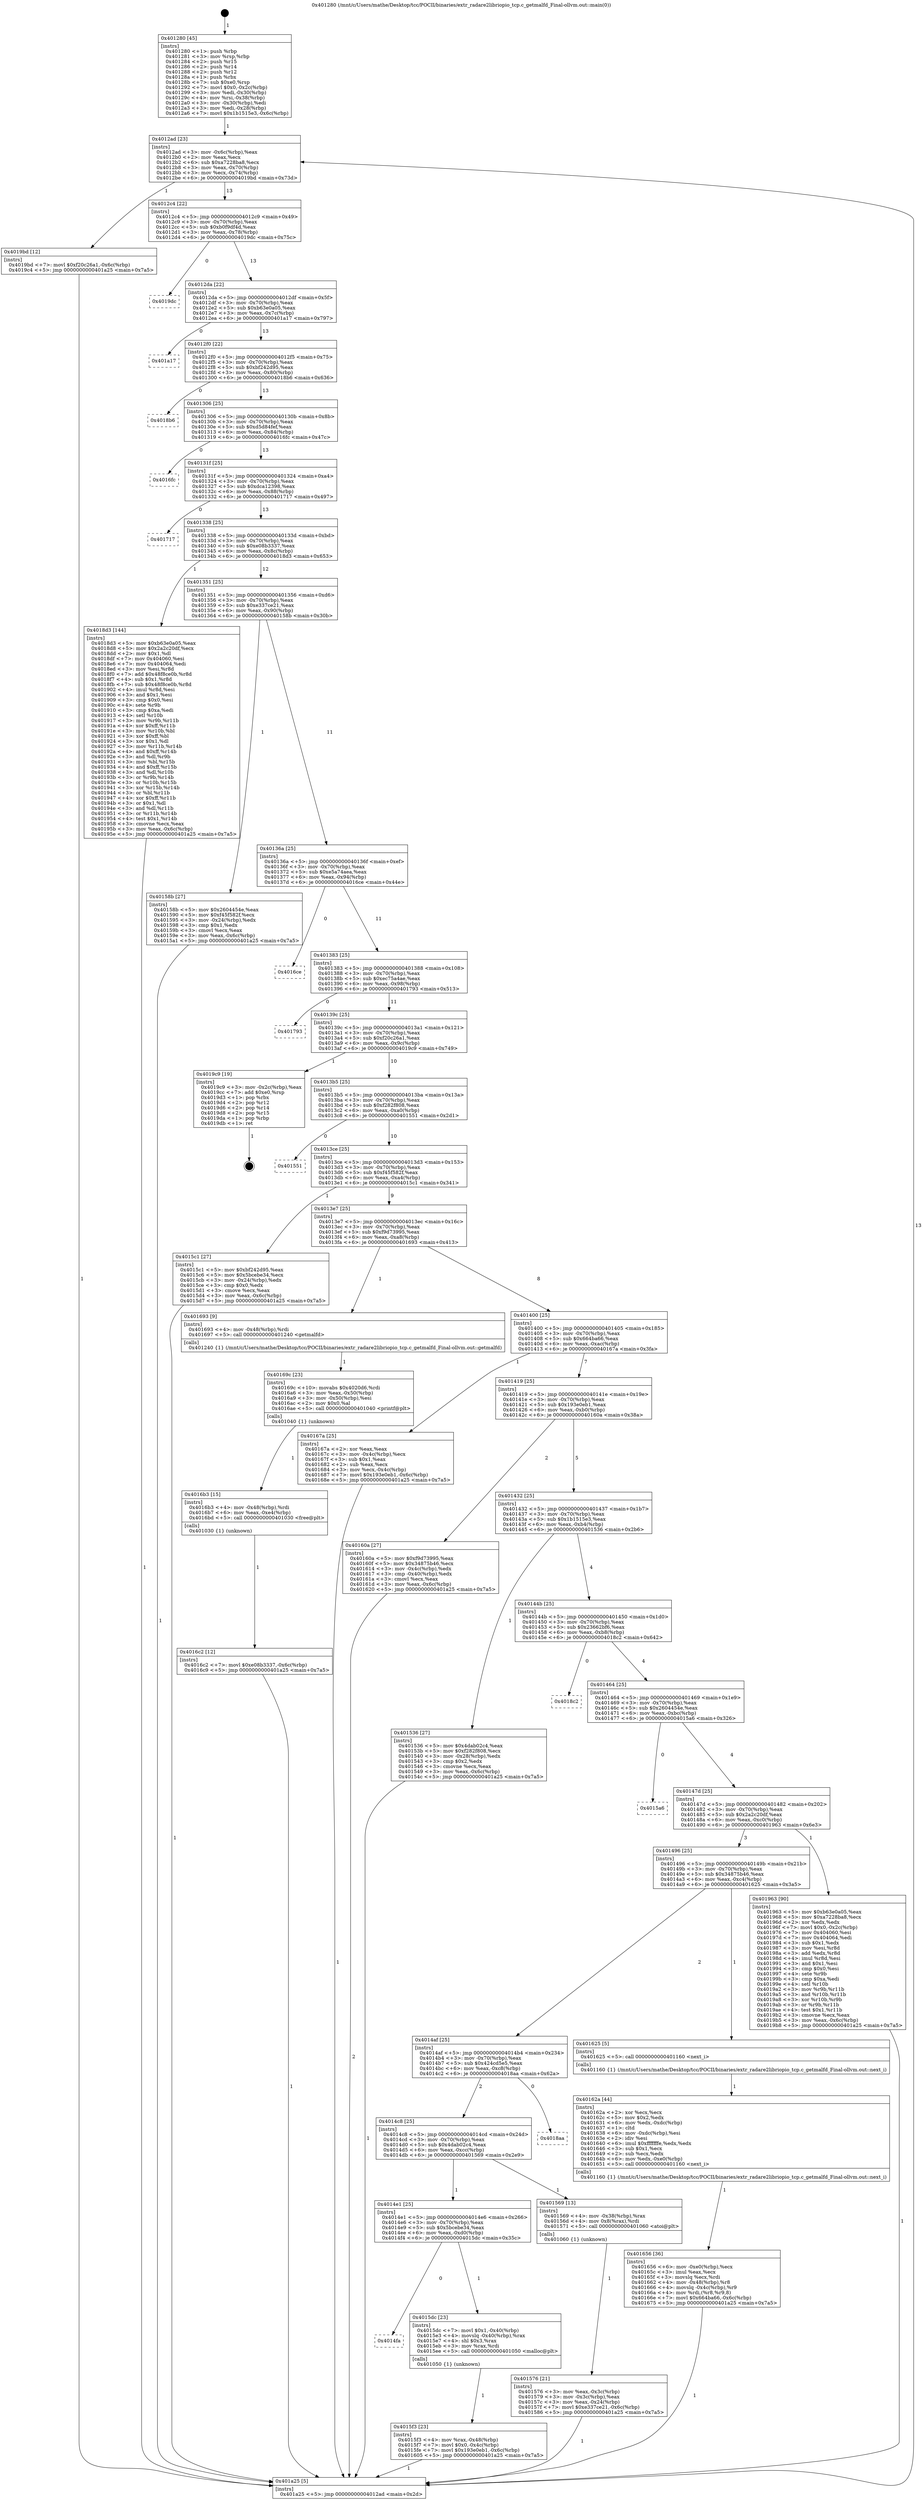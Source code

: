 digraph "0x401280" {
  label = "0x401280 (/mnt/c/Users/mathe/Desktop/tcc/POCII/binaries/extr_radare2libriopio_tcp.c_getmalfd_Final-ollvm.out::main(0))"
  labelloc = "t"
  node[shape=record]

  Entry [label="",width=0.3,height=0.3,shape=circle,fillcolor=black,style=filled]
  "0x4012ad" [label="{
     0x4012ad [23]\l
     | [instrs]\l
     &nbsp;&nbsp;0x4012ad \<+3\>: mov -0x6c(%rbp),%eax\l
     &nbsp;&nbsp;0x4012b0 \<+2\>: mov %eax,%ecx\l
     &nbsp;&nbsp;0x4012b2 \<+6\>: sub $0xa7228ba8,%ecx\l
     &nbsp;&nbsp;0x4012b8 \<+3\>: mov %eax,-0x70(%rbp)\l
     &nbsp;&nbsp;0x4012bb \<+3\>: mov %ecx,-0x74(%rbp)\l
     &nbsp;&nbsp;0x4012be \<+6\>: je 00000000004019bd \<main+0x73d\>\l
  }"]
  "0x4019bd" [label="{
     0x4019bd [12]\l
     | [instrs]\l
     &nbsp;&nbsp;0x4019bd \<+7\>: movl $0xf20c26a1,-0x6c(%rbp)\l
     &nbsp;&nbsp;0x4019c4 \<+5\>: jmp 0000000000401a25 \<main+0x7a5\>\l
  }"]
  "0x4012c4" [label="{
     0x4012c4 [22]\l
     | [instrs]\l
     &nbsp;&nbsp;0x4012c4 \<+5\>: jmp 00000000004012c9 \<main+0x49\>\l
     &nbsp;&nbsp;0x4012c9 \<+3\>: mov -0x70(%rbp),%eax\l
     &nbsp;&nbsp;0x4012cc \<+5\>: sub $0xb0f9df4d,%eax\l
     &nbsp;&nbsp;0x4012d1 \<+3\>: mov %eax,-0x78(%rbp)\l
     &nbsp;&nbsp;0x4012d4 \<+6\>: je 00000000004019dc \<main+0x75c\>\l
  }"]
  Exit [label="",width=0.3,height=0.3,shape=circle,fillcolor=black,style=filled,peripheries=2]
  "0x4019dc" [label="{
     0x4019dc\l
  }", style=dashed]
  "0x4012da" [label="{
     0x4012da [22]\l
     | [instrs]\l
     &nbsp;&nbsp;0x4012da \<+5\>: jmp 00000000004012df \<main+0x5f\>\l
     &nbsp;&nbsp;0x4012df \<+3\>: mov -0x70(%rbp),%eax\l
     &nbsp;&nbsp;0x4012e2 \<+5\>: sub $0xb63e0a05,%eax\l
     &nbsp;&nbsp;0x4012e7 \<+3\>: mov %eax,-0x7c(%rbp)\l
     &nbsp;&nbsp;0x4012ea \<+6\>: je 0000000000401a17 \<main+0x797\>\l
  }"]
  "0x4016c2" [label="{
     0x4016c2 [12]\l
     | [instrs]\l
     &nbsp;&nbsp;0x4016c2 \<+7\>: movl $0xe08b3337,-0x6c(%rbp)\l
     &nbsp;&nbsp;0x4016c9 \<+5\>: jmp 0000000000401a25 \<main+0x7a5\>\l
  }"]
  "0x401a17" [label="{
     0x401a17\l
  }", style=dashed]
  "0x4012f0" [label="{
     0x4012f0 [22]\l
     | [instrs]\l
     &nbsp;&nbsp;0x4012f0 \<+5\>: jmp 00000000004012f5 \<main+0x75\>\l
     &nbsp;&nbsp;0x4012f5 \<+3\>: mov -0x70(%rbp),%eax\l
     &nbsp;&nbsp;0x4012f8 \<+5\>: sub $0xbf242d95,%eax\l
     &nbsp;&nbsp;0x4012fd \<+3\>: mov %eax,-0x80(%rbp)\l
     &nbsp;&nbsp;0x401300 \<+6\>: je 00000000004018b6 \<main+0x636\>\l
  }"]
  "0x4016b3" [label="{
     0x4016b3 [15]\l
     | [instrs]\l
     &nbsp;&nbsp;0x4016b3 \<+4\>: mov -0x48(%rbp),%rdi\l
     &nbsp;&nbsp;0x4016b7 \<+6\>: mov %eax,-0xe4(%rbp)\l
     &nbsp;&nbsp;0x4016bd \<+5\>: call 0000000000401030 \<free@plt\>\l
     | [calls]\l
     &nbsp;&nbsp;0x401030 \{1\} (unknown)\l
  }"]
  "0x4018b6" [label="{
     0x4018b6\l
  }", style=dashed]
  "0x401306" [label="{
     0x401306 [25]\l
     | [instrs]\l
     &nbsp;&nbsp;0x401306 \<+5\>: jmp 000000000040130b \<main+0x8b\>\l
     &nbsp;&nbsp;0x40130b \<+3\>: mov -0x70(%rbp),%eax\l
     &nbsp;&nbsp;0x40130e \<+5\>: sub $0xd5d84fef,%eax\l
     &nbsp;&nbsp;0x401313 \<+6\>: mov %eax,-0x84(%rbp)\l
     &nbsp;&nbsp;0x401319 \<+6\>: je 00000000004016fc \<main+0x47c\>\l
  }"]
  "0x40169c" [label="{
     0x40169c [23]\l
     | [instrs]\l
     &nbsp;&nbsp;0x40169c \<+10\>: movabs $0x4020d6,%rdi\l
     &nbsp;&nbsp;0x4016a6 \<+3\>: mov %eax,-0x50(%rbp)\l
     &nbsp;&nbsp;0x4016a9 \<+3\>: mov -0x50(%rbp),%esi\l
     &nbsp;&nbsp;0x4016ac \<+2\>: mov $0x0,%al\l
     &nbsp;&nbsp;0x4016ae \<+5\>: call 0000000000401040 \<printf@plt\>\l
     | [calls]\l
     &nbsp;&nbsp;0x401040 \{1\} (unknown)\l
  }"]
  "0x4016fc" [label="{
     0x4016fc\l
  }", style=dashed]
  "0x40131f" [label="{
     0x40131f [25]\l
     | [instrs]\l
     &nbsp;&nbsp;0x40131f \<+5\>: jmp 0000000000401324 \<main+0xa4\>\l
     &nbsp;&nbsp;0x401324 \<+3\>: mov -0x70(%rbp),%eax\l
     &nbsp;&nbsp;0x401327 \<+5\>: sub $0xdca12398,%eax\l
     &nbsp;&nbsp;0x40132c \<+6\>: mov %eax,-0x88(%rbp)\l
     &nbsp;&nbsp;0x401332 \<+6\>: je 0000000000401717 \<main+0x497\>\l
  }"]
  "0x401656" [label="{
     0x401656 [36]\l
     | [instrs]\l
     &nbsp;&nbsp;0x401656 \<+6\>: mov -0xe0(%rbp),%ecx\l
     &nbsp;&nbsp;0x40165c \<+3\>: imul %eax,%ecx\l
     &nbsp;&nbsp;0x40165f \<+3\>: movslq %ecx,%rdi\l
     &nbsp;&nbsp;0x401662 \<+4\>: mov -0x48(%rbp),%r8\l
     &nbsp;&nbsp;0x401666 \<+4\>: movslq -0x4c(%rbp),%r9\l
     &nbsp;&nbsp;0x40166a \<+4\>: mov %rdi,(%r8,%r9,8)\l
     &nbsp;&nbsp;0x40166e \<+7\>: movl $0x664ba66,-0x6c(%rbp)\l
     &nbsp;&nbsp;0x401675 \<+5\>: jmp 0000000000401a25 \<main+0x7a5\>\l
  }"]
  "0x401717" [label="{
     0x401717\l
  }", style=dashed]
  "0x401338" [label="{
     0x401338 [25]\l
     | [instrs]\l
     &nbsp;&nbsp;0x401338 \<+5\>: jmp 000000000040133d \<main+0xbd\>\l
     &nbsp;&nbsp;0x40133d \<+3\>: mov -0x70(%rbp),%eax\l
     &nbsp;&nbsp;0x401340 \<+5\>: sub $0xe08b3337,%eax\l
     &nbsp;&nbsp;0x401345 \<+6\>: mov %eax,-0x8c(%rbp)\l
     &nbsp;&nbsp;0x40134b \<+6\>: je 00000000004018d3 \<main+0x653\>\l
  }"]
  "0x40162a" [label="{
     0x40162a [44]\l
     | [instrs]\l
     &nbsp;&nbsp;0x40162a \<+2\>: xor %ecx,%ecx\l
     &nbsp;&nbsp;0x40162c \<+5\>: mov $0x2,%edx\l
     &nbsp;&nbsp;0x401631 \<+6\>: mov %edx,-0xdc(%rbp)\l
     &nbsp;&nbsp;0x401637 \<+1\>: cltd\l
     &nbsp;&nbsp;0x401638 \<+6\>: mov -0xdc(%rbp),%esi\l
     &nbsp;&nbsp;0x40163e \<+2\>: idiv %esi\l
     &nbsp;&nbsp;0x401640 \<+6\>: imul $0xfffffffe,%edx,%edx\l
     &nbsp;&nbsp;0x401646 \<+3\>: sub $0x1,%ecx\l
     &nbsp;&nbsp;0x401649 \<+2\>: sub %ecx,%edx\l
     &nbsp;&nbsp;0x40164b \<+6\>: mov %edx,-0xe0(%rbp)\l
     &nbsp;&nbsp;0x401651 \<+5\>: call 0000000000401160 \<next_i\>\l
     | [calls]\l
     &nbsp;&nbsp;0x401160 \{1\} (/mnt/c/Users/mathe/Desktop/tcc/POCII/binaries/extr_radare2libriopio_tcp.c_getmalfd_Final-ollvm.out::next_i)\l
  }"]
  "0x4018d3" [label="{
     0x4018d3 [144]\l
     | [instrs]\l
     &nbsp;&nbsp;0x4018d3 \<+5\>: mov $0xb63e0a05,%eax\l
     &nbsp;&nbsp;0x4018d8 \<+5\>: mov $0x2a2c20df,%ecx\l
     &nbsp;&nbsp;0x4018dd \<+2\>: mov $0x1,%dl\l
     &nbsp;&nbsp;0x4018df \<+7\>: mov 0x404060,%esi\l
     &nbsp;&nbsp;0x4018e6 \<+7\>: mov 0x404064,%edi\l
     &nbsp;&nbsp;0x4018ed \<+3\>: mov %esi,%r8d\l
     &nbsp;&nbsp;0x4018f0 \<+7\>: add $0x48f8ce0b,%r8d\l
     &nbsp;&nbsp;0x4018f7 \<+4\>: sub $0x1,%r8d\l
     &nbsp;&nbsp;0x4018fb \<+7\>: sub $0x48f8ce0b,%r8d\l
     &nbsp;&nbsp;0x401902 \<+4\>: imul %r8d,%esi\l
     &nbsp;&nbsp;0x401906 \<+3\>: and $0x1,%esi\l
     &nbsp;&nbsp;0x401909 \<+3\>: cmp $0x0,%esi\l
     &nbsp;&nbsp;0x40190c \<+4\>: sete %r9b\l
     &nbsp;&nbsp;0x401910 \<+3\>: cmp $0xa,%edi\l
     &nbsp;&nbsp;0x401913 \<+4\>: setl %r10b\l
     &nbsp;&nbsp;0x401917 \<+3\>: mov %r9b,%r11b\l
     &nbsp;&nbsp;0x40191a \<+4\>: xor $0xff,%r11b\l
     &nbsp;&nbsp;0x40191e \<+3\>: mov %r10b,%bl\l
     &nbsp;&nbsp;0x401921 \<+3\>: xor $0xff,%bl\l
     &nbsp;&nbsp;0x401924 \<+3\>: xor $0x1,%dl\l
     &nbsp;&nbsp;0x401927 \<+3\>: mov %r11b,%r14b\l
     &nbsp;&nbsp;0x40192a \<+4\>: and $0xff,%r14b\l
     &nbsp;&nbsp;0x40192e \<+3\>: and %dl,%r9b\l
     &nbsp;&nbsp;0x401931 \<+3\>: mov %bl,%r15b\l
     &nbsp;&nbsp;0x401934 \<+4\>: and $0xff,%r15b\l
     &nbsp;&nbsp;0x401938 \<+3\>: and %dl,%r10b\l
     &nbsp;&nbsp;0x40193b \<+3\>: or %r9b,%r14b\l
     &nbsp;&nbsp;0x40193e \<+3\>: or %r10b,%r15b\l
     &nbsp;&nbsp;0x401941 \<+3\>: xor %r15b,%r14b\l
     &nbsp;&nbsp;0x401944 \<+3\>: or %bl,%r11b\l
     &nbsp;&nbsp;0x401947 \<+4\>: xor $0xff,%r11b\l
     &nbsp;&nbsp;0x40194b \<+3\>: or $0x1,%dl\l
     &nbsp;&nbsp;0x40194e \<+3\>: and %dl,%r11b\l
     &nbsp;&nbsp;0x401951 \<+3\>: or %r11b,%r14b\l
     &nbsp;&nbsp;0x401954 \<+4\>: test $0x1,%r14b\l
     &nbsp;&nbsp;0x401958 \<+3\>: cmovne %ecx,%eax\l
     &nbsp;&nbsp;0x40195b \<+3\>: mov %eax,-0x6c(%rbp)\l
     &nbsp;&nbsp;0x40195e \<+5\>: jmp 0000000000401a25 \<main+0x7a5\>\l
  }"]
  "0x401351" [label="{
     0x401351 [25]\l
     | [instrs]\l
     &nbsp;&nbsp;0x401351 \<+5\>: jmp 0000000000401356 \<main+0xd6\>\l
     &nbsp;&nbsp;0x401356 \<+3\>: mov -0x70(%rbp),%eax\l
     &nbsp;&nbsp;0x401359 \<+5\>: sub $0xe337ce21,%eax\l
     &nbsp;&nbsp;0x40135e \<+6\>: mov %eax,-0x90(%rbp)\l
     &nbsp;&nbsp;0x401364 \<+6\>: je 000000000040158b \<main+0x30b\>\l
  }"]
  "0x4015f3" [label="{
     0x4015f3 [23]\l
     | [instrs]\l
     &nbsp;&nbsp;0x4015f3 \<+4\>: mov %rax,-0x48(%rbp)\l
     &nbsp;&nbsp;0x4015f7 \<+7\>: movl $0x0,-0x4c(%rbp)\l
     &nbsp;&nbsp;0x4015fe \<+7\>: movl $0x193e0eb1,-0x6c(%rbp)\l
     &nbsp;&nbsp;0x401605 \<+5\>: jmp 0000000000401a25 \<main+0x7a5\>\l
  }"]
  "0x40158b" [label="{
     0x40158b [27]\l
     | [instrs]\l
     &nbsp;&nbsp;0x40158b \<+5\>: mov $0x2604454e,%eax\l
     &nbsp;&nbsp;0x401590 \<+5\>: mov $0xf45f582f,%ecx\l
     &nbsp;&nbsp;0x401595 \<+3\>: mov -0x24(%rbp),%edx\l
     &nbsp;&nbsp;0x401598 \<+3\>: cmp $0x1,%edx\l
     &nbsp;&nbsp;0x40159b \<+3\>: cmovl %ecx,%eax\l
     &nbsp;&nbsp;0x40159e \<+3\>: mov %eax,-0x6c(%rbp)\l
     &nbsp;&nbsp;0x4015a1 \<+5\>: jmp 0000000000401a25 \<main+0x7a5\>\l
  }"]
  "0x40136a" [label="{
     0x40136a [25]\l
     | [instrs]\l
     &nbsp;&nbsp;0x40136a \<+5\>: jmp 000000000040136f \<main+0xef\>\l
     &nbsp;&nbsp;0x40136f \<+3\>: mov -0x70(%rbp),%eax\l
     &nbsp;&nbsp;0x401372 \<+5\>: sub $0xe5a74aea,%eax\l
     &nbsp;&nbsp;0x401377 \<+6\>: mov %eax,-0x94(%rbp)\l
     &nbsp;&nbsp;0x40137d \<+6\>: je 00000000004016ce \<main+0x44e\>\l
  }"]
  "0x4014fa" [label="{
     0x4014fa\l
  }", style=dashed]
  "0x4016ce" [label="{
     0x4016ce\l
  }", style=dashed]
  "0x401383" [label="{
     0x401383 [25]\l
     | [instrs]\l
     &nbsp;&nbsp;0x401383 \<+5\>: jmp 0000000000401388 \<main+0x108\>\l
     &nbsp;&nbsp;0x401388 \<+3\>: mov -0x70(%rbp),%eax\l
     &nbsp;&nbsp;0x40138b \<+5\>: sub $0xec75a4ae,%eax\l
     &nbsp;&nbsp;0x401390 \<+6\>: mov %eax,-0x98(%rbp)\l
     &nbsp;&nbsp;0x401396 \<+6\>: je 0000000000401793 \<main+0x513\>\l
  }"]
  "0x4015dc" [label="{
     0x4015dc [23]\l
     | [instrs]\l
     &nbsp;&nbsp;0x4015dc \<+7\>: movl $0x1,-0x40(%rbp)\l
     &nbsp;&nbsp;0x4015e3 \<+4\>: movslq -0x40(%rbp),%rax\l
     &nbsp;&nbsp;0x4015e7 \<+4\>: shl $0x3,%rax\l
     &nbsp;&nbsp;0x4015eb \<+3\>: mov %rax,%rdi\l
     &nbsp;&nbsp;0x4015ee \<+5\>: call 0000000000401050 \<malloc@plt\>\l
     | [calls]\l
     &nbsp;&nbsp;0x401050 \{1\} (unknown)\l
  }"]
  "0x401793" [label="{
     0x401793\l
  }", style=dashed]
  "0x40139c" [label="{
     0x40139c [25]\l
     | [instrs]\l
     &nbsp;&nbsp;0x40139c \<+5\>: jmp 00000000004013a1 \<main+0x121\>\l
     &nbsp;&nbsp;0x4013a1 \<+3\>: mov -0x70(%rbp),%eax\l
     &nbsp;&nbsp;0x4013a4 \<+5\>: sub $0xf20c26a1,%eax\l
     &nbsp;&nbsp;0x4013a9 \<+6\>: mov %eax,-0x9c(%rbp)\l
     &nbsp;&nbsp;0x4013af \<+6\>: je 00000000004019c9 \<main+0x749\>\l
  }"]
  "0x401576" [label="{
     0x401576 [21]\l
     | [instrs]\l
     &nbsp;&nbsp;0x401576 \<+3\>: mov %eax,-0x3c(%rbp)\l
     &nbsp;&nbsp;0x401579 \<+3\>: mov -0x3c(%rbp),%eax\l
     &nbsp;&nbsp;0x40157c \<+3\>: mov %eax,-0x24(%rbp)\l
     &nbsp;&nbsp;0x40157f \<+7\>: movl $0xe337ce21,-0x6c(%rbp)\l
     &nbsp;&nbsp;0x401586 \<+5\>: jmp 0000000000401a25 \<main+0x7a5\>\l
  }"]
  "0x4019c9" [label="{
     0x4019c9 [19]\l
     | [instrs]\l
     &nbsp;&nbsp;0x4019c9 \<+3\>: mov -0x2c(%rbp),%eax\l
     &nbsp;&nbsp;0x4019cc \<+7\>: add $0xe0,%rsp\l
     &nbsp;&nbsp;0x4019d3 \<+1\>: pop %rbx\l
     &nbsp;&nbsp;0x4019d4 \<+2\>: pop %r12\l
     &nbsp;&nbsp;0x4019d6 \<+2\>: pop %r14\l
     &nbsp;&nbsp;0x4019d8 \<+2\>: pop %r15\l
     &nbsp;&nbsp;0x4019da \<+1\>: pop %rbp\l
     &nbsp;&nbsp;0x4019db \<+1\>: ret\l
  }"]
  "0x4013b5" [label="{
     0x4013b5 [25]\l
     | [instrs]\l
     &nbsp;&nbsp;0x4013b5 \<+5\>: jmp 00000000004013ba \<main+0x13a\>\l
     &nbsp;&nbsp;0x4013ba \<+3\>: mov -0x70(%rbp),%eax\l
     &nbsp;&nbsp;0x4013bd \<+5\>: sub $0xf282f808,%eax\l
     &nbsp;&nbsp;0x4013c2 \<+6\>: mov %eax,-0xa0(%rbp)\l
     &nbsp;&nbsp;0x4013c8 \<+6\>: je 0000000000401551 \<main+0x2d1\>\l
  }"]
  "0x4014e1" [label="{
     0x4014e1 [25]\l
     | [instrs]\l
     &nbsp;&nbsp;0x4014e1 \<+5\>: jmp 00000000004014e6 \<main+0x266\>\l
     &nbsp;&nbsp;0x4014e6 \<+3\>: mov -0x70(%rbp),%eax\l
     &nbsp;&nbsp;0x4014e9 \<+5\>: sub $0x5bcebe34,%eax\l
     &nbsp;&nbsp;0x4014ee \<+6\>: mov %eax,-0xd0(%rbp)\l
     &nbsp;&nbsp;0x4014f4 \<+6\>: je 00000000004015dc \<main+0x35c\>\l
  }"]
  "0x401551" [label="{
     0x401551\l
  }", style=dashed]
  "0x4013ce" [label="{
     0x4013ce [25]\l
     | [instrs]\l
     &nbsp;&nbsp;0x4013ce \<+5\>: jmp 00000000004013d3 \<main+0x153\>\l
     &nbsp;&nbsp;0x4013d3 \<+3\>: mov -0x70(%rbp),%eax\l
     &nbsp;&nbsp;0x4013d6 \<+5\>: sub $0xf45f582f,%eax\l
     &nbsp;&nbsp;0x4013db \<+6\>: mov %eax,-0xa4(%rbp)\l
     &nbsp;&nbsp;0x4013e1 \<+6\>: je 00000000004015c1 \<main+0x341\>\l
  }"]
  "0x401569" [label="{
     0x401569 [13]\l
     | [instrs]\l
     &nbsp;&nbsp;0x401569 \<+4\>: mov -0x38(%rbp),%rax\l
     &nbsp;&nbsp;0x40156d \<+4\>: mov 0x8(%rax),%rdi\l
     &nbsp;&nbsp;0x401571 \<+5\>: call 0000000000401060 \<atoi@plt\>\l
     | [calls]\l
     &nbsp;&nbsp;0x401060 \{1\} (unknown)\l
  }"]
  "0x4015c1" [label="{
     0x4015c1 [27]\l
     | [instrs]\l
     &nbsp;&nbsp;0x4015c1 \<+5\>: mov $0xbf242d95,%eax\l
     &nbsp;&nbsp;0x4015c6 \<+5\>: mov $0x5bcebe34,%ecx\l
     &nbsp;&nbsp;0x4015cb \<+3\>: mov -0x24(%rbp),%edx\l
     &nbsp;&nbsp;0x4015ce \<+3\>: cmp $0x0,%edx\l
     &nbsp;&nbsp;0x4015d1 \<+3\>: cmove %ecx,%eax\l
     &nbsp;&nbsp;0x4015d4 \<+3\>: mov %eax,-0x6c(%rbp)\l
     &nbsp;&nbsp;0x4015d7 \<+5\>: jmp 0000000000401a25 \<main+0x7a5\>\l
  }"]
  "0x4013e7" [label="{
     0x4013e7 [25]\l
     | [instrs]\l
     &nbsp;&nbsp;0x4013e7 \<+5\>: jmp 00000000004013ec \<main+0x16c\>\l
     &nbsp;&nbsp;0x4013ec \<+3\>: mov -0x70(%rbp),%eax\l
     &nbsp;&nbsp;0x4013ef \<+5\>: sub $0xf9d73995,%eax\l
     &nbsp;&nbsp;0x4013f4 \<+6\>: mov %eax,-0xa8(%rbp)\l
     &nbsp;&nbsp;0x4013fa \<+6\>: je 0000000000401693 \<main+0x413\>\l
  }"]
  "0x4014c8" [label="{
     0x4014c8 [25]\l
     | [instrs]\l
     &nbsp;&nbsp;0x4014c8 \<+5\>: jmp 00000000004014cd \<main+0x24d\>\l
     &nbsp;&nbsp;0x4014cd \<+3\>: mov -0x70(%rbp),%eax\l
     &nbsp;&nbsp;0x4014d0 \<+5\>: sub $0x4dab02c4,%eax\l
     &nbsp;&nbsp;0x4014d5 \<+6\>: mov %eax,-0xcc(%rbp)\l
     &nbsp;&nbsp;0x4014db \<+6\>: je 0000000000401569 \<main+0x2e9\>\l
  }"]
  "0x401693" [label="{
     0x401693 [9]\l
     | [instrs]\l
     &nbsp;&nbsp;0x401693 \<+4\>: mov -0x48(%rbp),%rdi\l
     &nbsp;&nbsp;0x401697 \<+5\>: call 0000000000401240 \<getmalfd\>\l
     | [calls]\l
     &nbsp;&nbsp;0x401240 \{1\} (/mnt/c/Users/mathe/Desktop/tcc/POCII/binaries/extr_radare2libriopio_tcp.c_getmalfd_Final-ollvm.out::getmalfd)\l
  }"]
  "0x401400" [label="{
     0x401400 [25]\l
     | [instrs]\l
     &nbsp;&nbsp;0x401400 \<+5\>: jmp 0000000000401405 \<main+0x185\>\l
     &nbsp;&nbsp;0x401405 \<+3\>: mov -0x70(%rbp),%eax\l
     &nbsp;&nbsp;0x401408 \<+5\>: sub $0x664ba66,%eax\l
     &nbsp;&nbsp;0x40140d \<+6\>: mov %eax,-0xac(%rbp)\l
     &nbsp;&nbsp;0x401413 \<+6\>: je 000000000040167a \<main+0x3fa\>\l
  }"]
  "0x4018aa" [label="{
     0x4018aa\l
  }", style=dashed]
  "0x40167a" [label="{
     0x40167a [25]\l
     | [instrs]\l
     &nbsp;&nbsp;0x40167a \<+2\>: xor %eax,%eax\l
     &nbsp;&nbsp;0x40167c \<+3\>: mov -0x4c(%rbp),%ecx\l
     &nbsp;&nbsp;0x40167f \<+3\>: sub $0x1,%eax\l
     &nbsp;&nbsp;0x401682 \<+2\>: sub %eax,%ecx\l
     &nbsp;&nbsp;0x401684 \<+3\>: mov %ecx,-0x4c(%rbp)\l
     &nbsp;&nbsp;0x401687 \<+7\>: movl $0x193e0eb1,-0x6c(%rbp)\l
     &nbsp;&nbsp;0x40168e \<+5\>: jmp 0000000000401a25 \<main+0x7a5\>\l
  }"]
  "0x401419" [label="{
     0x401419 [25]\l
     | [instrs]\l
     &nbsp;&nbsp;0x401419 \<+5\>: jmp 000000000040141e \<main+0x19e\>\l
     &nbsp;&nbsp;0x40141e \<+3\>: mov -0x70(%rbp),%eax\l
     &nbsp;&nbsp;0x401421 \<+5\>: sub $0x193e0eb1,%eax\l
     &nbsp;&nbsp;0x401426 \<+6\>: mov %eax,-0xb0(%rbp)\l
     &nbsp;&nbsp;0x40142c \<+6\>: je 000000000040160a \<main+0x38a\>\l
  }"]
  "0x4014af" [label="{
     0x4014af [25]\l
     | [instrs]\l
     &nbsp;&nbsp;0x4014af \<+5\>: jmp 00000000004014b4 \<main+0x234\>\l
     &nbsp;&nbsp;0x4014b4 \<+3\>: mov -0x70(%rbp),%eax\l
     &nbsp;&nbsp;0x4014b7 \<+5\>: sub $0x424cd5e5,%eax\l
     &nbsp;&nbsp;0x4014bc \<+6\>: mov %eax,-0xc8(%rbp)\l
     &nbsp;&nbsp;0x4014c2 \<+6\>: je 00000000004018aa \<main+0x62a\>\l
  }"]
  "0x40160a" [label="{
     0x40160a [27]\l
     | [instrs]\l
     &nbsp;&nbsp;0x40160a \<+5\>: mov $0xf9d73995,%eax\l
     &nbsp;&nbsp;0x40160f \<+5\>: mov $0x34875b46,%ecx\l
     &nbsp;&nbsp;0x401614 \<+3\>: mov -0x4c(%rbp),%edx\l
     &nbsp;&nbsp;0x401617 \<+3\>: cmp -0x40(%rbp),%edx\l
     &nbsp;&nbsp;0x40161a \<+3\>: cmovl %ecx,%eax\l
     &nbsp;&nbsp;0x40161d \<+3\>: mov %eax,-0x6c(%rbp)\l
     &nbsp;&nbsp;0x401620 \<+5\>: jmp 0000000000401a25 \<main+0x7a5\>\l
  }"]
  "0x401432" [label="{
     0x401432 [25]\l
     | [instrs]\l
     &nbsp;&nbsp;0x401432 \<+5\>: jmp 0000000000401437 \<main+0x1b7\>\l
     &nbsp;&nbsp;0x401437 \<+3\>: mov -0x70(%rbp),%eax\l
     &nbsp;&nbsp;0x40143a \<+5\>: sub $0x1b1515e3,%eax\l
     &nbsp;&nbsp;0x40143f \<+6\>: mov %eax,-0xb4(%rbp)\l
     &nbsp;&nbsp;0x401445 \<+6\>: je 0000000000401536 \<main+0x2b6\>\l
  }"]
  "0x401625" [label="{
     0x401625 [5]\l
     | [instrs]\l
     &nbsp;&nbsp;0x401625 \<+5\>: call 0000000000401160 \<next_i\>\l
     | [calls]\l
     &nbsp;&nbsp;0x401160 \{1\} (/mnt/c/Users/mathe/Desktop/tcc/POCII/binaries/extr_radare2libriopio_tcp.c_getmalfd_Final-ollvm.out::next_i)\l
  }"]
  "0x401536" [label="{
     0x401536 [27]\l
     | [instrs]\l
     &nbsp;&nbsp;0x401536 \<+5\>: mov $0x4dab02c4,%eax\l
     &nbsp;&nbsp;0x40153b \<+5\>: mov $0xf282f808,%ecx\l
     &nbsp;&nbsp;0x401540 \<+3\>: mov -0x28(%rbp),%edx\l
     &nbsp;&nbsp;0x401543 \<+3\>: cmp $0x2,%edx\l
     &nbsp;&nbsp;0x401546 \<+3\>: cmovne %ecx,%eax\l
     &nbsp;&nbsp;0x401549 \<+3\>: mov %eax,-0x6c(%rbp)\l
     &nbsp;&nbsp;0x40154c \<+5\>: jmp 0000000000401a25 \<main+0x7a5\>\l
  }"]
  "0x40144b" [label="{
     0x40144b [25]\l
     | [instrs]\l
     &nbsp;&nbsp;0x40144b \<+5\>: jmp 0000000000401450 \<main+0x1d0\>\l
     &nbsp;&nbsp;0x401450 \<+3\>: mov -0x70(%rbp),%eax\l
     &nbsp;&nbsp;0x401453 \<+5\>: sub $0x23662bf6,%eax\l
     &nbsp;&nbsp;0x401458 \<+6\>: mov %eax,-0xb8(%rbp)\l
     &nbsp;&nbsp;0x40145e \<+6\>: je 00000000004018c2 \<main+0x642\>\l
  }"]
  "0x401a25" [label="{
     0x401a25 [5]\l
     | [instrs]\l
     &nbsp;&nbsp;0x401a25 \<+5\>: jmp 00000000004012ad \<main+0x2d\>\l
  }"]
  "0x401280" [label="{
     0x401280 [45]\l
     | [instrs]\l
     &nbsp;&nbsp;0x401280 \<+1\>: push %rbp\l
     &nbsp;&nbsp;0x401281 \<+3\>: mov %rsp,%rbp\l
     &nbsp;&nbsp;0x401284 \<+2\>: push %r15\l
     &nbsp;&nbsp;0x401286 \<+2\>: push %r14\l
     &nbsp;&nbsp;0x401288 \<+2\>: push %r12\l
     &nbsp;&nbsp;0x40128a \<+1\>: push %rbx\l
     &nbsp;&nbsp;0x40128b \<+7\>: sub $0xe0,%rsp\l
     &nbsp;&nbsp;0x401292 \<+7\>: movl $0x0,-0x2c(%rbp)\l
     &nbsp;&nbsp;0x401299 \<+3\>: mov %edi,-0x30(%rbp)\l
     &nbsp;&nbsp;0x40129c \<+4\>: mov %rsi,-0x38(%rbp)\l
     &nbsp;&nbsp;0x4012a0 \<+3\>: mov -0x30(%rbp),%edi\l
     &nbsp;&nbsp;0x4012a3 \<+3\>: mov %edi,-0x28(%rbp)\l
     &nbsp;&nbsp;0x4012a6 \<+7\>: movl $0x1b1515e3,-0x6c(%rbp)\l
  }"]
  "0x401496" [label="{
     0x401496 [25]\l
     | [instrs]\l
     &nbsp;&nbsp;0x401496 \<+5\>: jmp 000000000040149b \<main+0x21b\>\l
     &nbsp;&nbsp;0x40149b \<+3\>: mov -0x70(%rbp),%eax\l
     &nbsp;&nbsp;0x40149e \<+5\>: sub $0x34875b46,%eax\l
     &nbsp;&nbsp;0x4014a3 \<+6\>: mov %eax,-0xc4(%rbp)\l
     &nbsp;&nbsp;0x4014a9 \<+6\>: je 0000000000401625 \<main+0x3a5\>\l
  }"]
  "0x4018c2" [label="{
     0x4018c2\l
  }", style=dashed]
  "0x401464" [label="{
     0x401464 [25]\l
     | [instrs]\l
     &nbsp;&nbsp;0x401464 \<+5\>: jmp 0000000000401469 \<main+0x1e9\>\l
     &nbsp;&nbsp;0x401469 \<+3\>: mov -0x70(%rbp),%eax\l
     &nbsp;&nbsp;0x40146c \<+5\>: sub $0x2604454e,%eax\l
     &nbsp;&nbsp;0x401471 \<+6\>: mov %eax,-0xbc(%rbp)\l
     &nbsp;&nbsp;0x401477 \<+6\>: je 00000000004015a6 \<main+0x326\>\l
  }"]
  "0x401963" [label="{
     0x401963 [90]\l
     | [instrs]\l
     &nbsp;&nbsp;0x401963 \<+5\>: mov $0xb63e0a05,%eax\l
     &nbsp;&nbsp;0x401968 \<+5\>: mov $0xa7228ba8,%ecx\l
     &nbsp;&nbsp;0x40196d \<+2\>: xor %edx,%edx\l
     &nbsp;&nbsp;0x40196f \<+7\>: movl $0x0,-0x2c(%rbp)\l
     &nbsp;&nbsp;0x401976 \<+7\>: mov 0x404060,%esi\l
     &nbsp;&nbsp;0x40197d \<+7\>: mov 0x404064,%edi\l
     &nbsp;&nbsp;0x401984 \<+3\>: sub $0x1,%edx\l
     &nbsp;&nbsp;0x401987 \<+3\>: mov %esi,%r8d\l
     &nbsp;&nbsp;0x40198a \<+3\>: add %edx,%r8d\l
     &nbsp;&nbsp;0x40198d \<+4\>: imul %r8d,%esi\l
     &nbsp;&nbsp;0x401991 \<+3\>: and $0x1,%esi\l
     &nbsp;&nbsp;0x401994 \<+3\>: cmp $0x0,%esi\l
     &nbsp;&nbsp;0x401997 \<+4\>: sete %r9b\l
     &nbsp;&nbsp;0x40199b \<+3\>: cmp $0xa,%edi\l
     &nbsp;&nbsp;0x40199e \<+4\>: setl %r10b\l
     &nbsp;&nbsp;0x4019a2 \<+3\>: mov %r9b,%r11b\l
     &nbsp;&nbsp;0x4019a5 \<+3\>: and %r10b,%r11b\l
     &nbsp;&nbsp;0x4019a8 \<+3\>: xor %r10b,%r9b\l
     &nbsp;&nbsp;0x4019ab \<+3\>: or %r9b,%r11b\l
     &nbsp;&nbsp;0x4019ae \<+4\>: test $0x1,%r11b\l
     &nbsp;&nbsp;0x4019b2 \<+3\>: cmovne %ecx,%eax\l
     &nbsp;&nbsp;0x4019b5 \<+3\>: mov %eax,-0x6c(%rbp)\l
     &nbsp;&nbsp;0x4019b8 \<+5\>: jmp 0000000000401a25 \<main+0x7a5\>\l
  }"]
  "0x4015a6" [label="{
     0x4015a6\l
  }", style=dashed]
  "0x40147d" [label="{
     0x40147d [25]\l
     | [instrs]\l
     &nbsp;&nbsp;0x40147d \<+5\>: jmp 0000000000401482 \<main+0x202\>\l
     &nbsp;&nbsp;0x401482 \<+3\>: mov -0x70(%rbp),%eax\l
     &nbsp;&nbsp;0x401485 \<+5\>: sub $0x2a2c20df,%eax\l
     &nbsp;&nbsp;0x40148a \<+6\>: mov %eax,-0xc0(%rbp)\l
     &nbsp;&nbsp;0x401490 \<+6\>: je 0000000000401963 \<main+0x6e3\>\l
  }"]
  Entry -> "0x401280" [label=" 1"]
  "0x4012ad" -> "0x4019bd" [label=" 1"]
  "0x4012ad" -> "0x4012c4" [label=" 13"]
  "0x4019c9" -> Exit [label=" 1"]
  "0x4012c4" -> "0x4019dc" [label=" 0"]
  "0x4012c4" -> "0x4012da" [label=" 13"]
  "0x4019bd" -> "0x401a25" [label=" 1"]
  "0x4012da" -> "0x401a17" [label=" 0"]
  "0x4012da" -> "0x4012f0" [label=" 13"]
  "0x401963" -> "0x401a25" [label=" 1"]
  "0x4012f0" -> "0x4018b6" [label=" 0"]
  "0x4012f0" -> "0x401306" [label=" 13"]
  "0x4018d3" -> "0x401a25" [label=" 1"]
  "0x401306" -> "0x4016fc" [label=" 0"]
  "0x401306" -> "0x40131f" [label=" 13"]
  "0x4016c2" -> "0x401a25" [label=" 1"]
  "0x40131f" -> "0x401717" [label=" 0"]
  "0x40131f" -> "0x401338" [label=" 13"]
  "0x4016b3" -> "0x4016c2" [label=" 1"]
  "0x401338" -> "0x4018d3" [label=" 1"]
  "0x401338" -> "0x401351" [label=" 12"]
  "0x40169c" -> "0x4016b3" [label=" 1"]
  "0x401351" -> "0x40158b" [label=" 1"]
  "0x401351" -> "0x40136a" [label=" 11"]
  "0x401693" -> "0x40169c" [label=" 1"]
  "0x40136a" -> "0x4016ce" [label=" 0"]
  "0x40136a" -> "0x401383" [label=" 11"]
  "0x40167a" -> "0x401a25" [label=" 1"]
  "0x401383" -> "0x401793" [label=" 0"]
  "0x401383" -> "0x40139c" [label=" 11"]
  "0x401656" -> "0x401a25" [label=" 1"]
  "0x40139c" -> "0x4019c9" [label=" 1"]
  "0x40139c" -> "0x4013b5" [label=" 10"]
  "0x401625" -> "0x40162a" [label=" 1"]
  "0x4013b5" -> "0x401551" [label=" 0"]
  "0x4013b5" -> "0x4013ce" [label=" 10"]
  "0x40160a" -> "0x401a25" [label=" 2"]
  "0x4013ce" -> "0x4015c1" [label=" 1"]
  "0x4013ce" -> "0x4013e7" [label=" 9"]
  "0x4015f3" -> "0x401a25" [label=" 1"]
  "0x4013e7" -> "0x401693" [label=" 1"]
  "0x4013e7" -> "0x401400" [label=" 8"]
  "0x4014e1" -> "0x4014fa" [label=" 0"]
  "0x401400" -> "0x40167a" [label=" 1"]
  "0x401400" -> "0x401419" [label=" 7"]
  "0x4014e1" -> "0x4015dc" [label=" 1"]
  "0x401419" -> "0x40160a" [label=" 2"]
  "0x401419" -> "0x401432" [label=" 5"]
  "0x4015c1" -> "0x401a25" [label=" 1"]
  "0x401432" -> "0x401536" [label=" 1"]
  "0x401432" -> "0x40144b" [label=" 4"]
  "0x401536" -> "0x401a25" [label=" 1"]
  "0x401280" -> "0x4012ad" [label=" 1"]
  "0x401a25" -> "0x4012ad" [label=" 13"]
  "0x40158b" -> "0x401a25" [label=" 1"]
  "0x40144b" -> "0x4018c2" [label=" 0"]
  "0x40144b" -> "0x401464" [label=" 4"]
  "0x401569" -> "0x401576" [label=" 1"]
  "0x401464" -> "0x4015a6" [label=" 0"]
  "0x401464" -> "0x40147d" [label=" 4"]
  "0x4014c8" -> "0x4014e1" [label=" 1"]
  "0x40147d" -> "0x401963" [label=" 1"]
  "0x40147d" -> "0x401496" [label=" 3"]
  "0x401576" -> "0x401a25" [label=" 1"]
  "0x401496" -> "0x401625" [label=" 1"]
  "0x401496" -> "0x4014af" [label=" 2"]
  "0x40162a" -> "0x401656" [label=" 1"]
  "0x4014af" -> "0x4018aa" [label=" 0"]
  "0x4014af" -> "0x4014c8" [label=" 2"]
  "0x4015dc" -> "0x4015f3" [label=" 1"]
  "0x4014c8" -> "0x401569" [label=" 1"]
}

